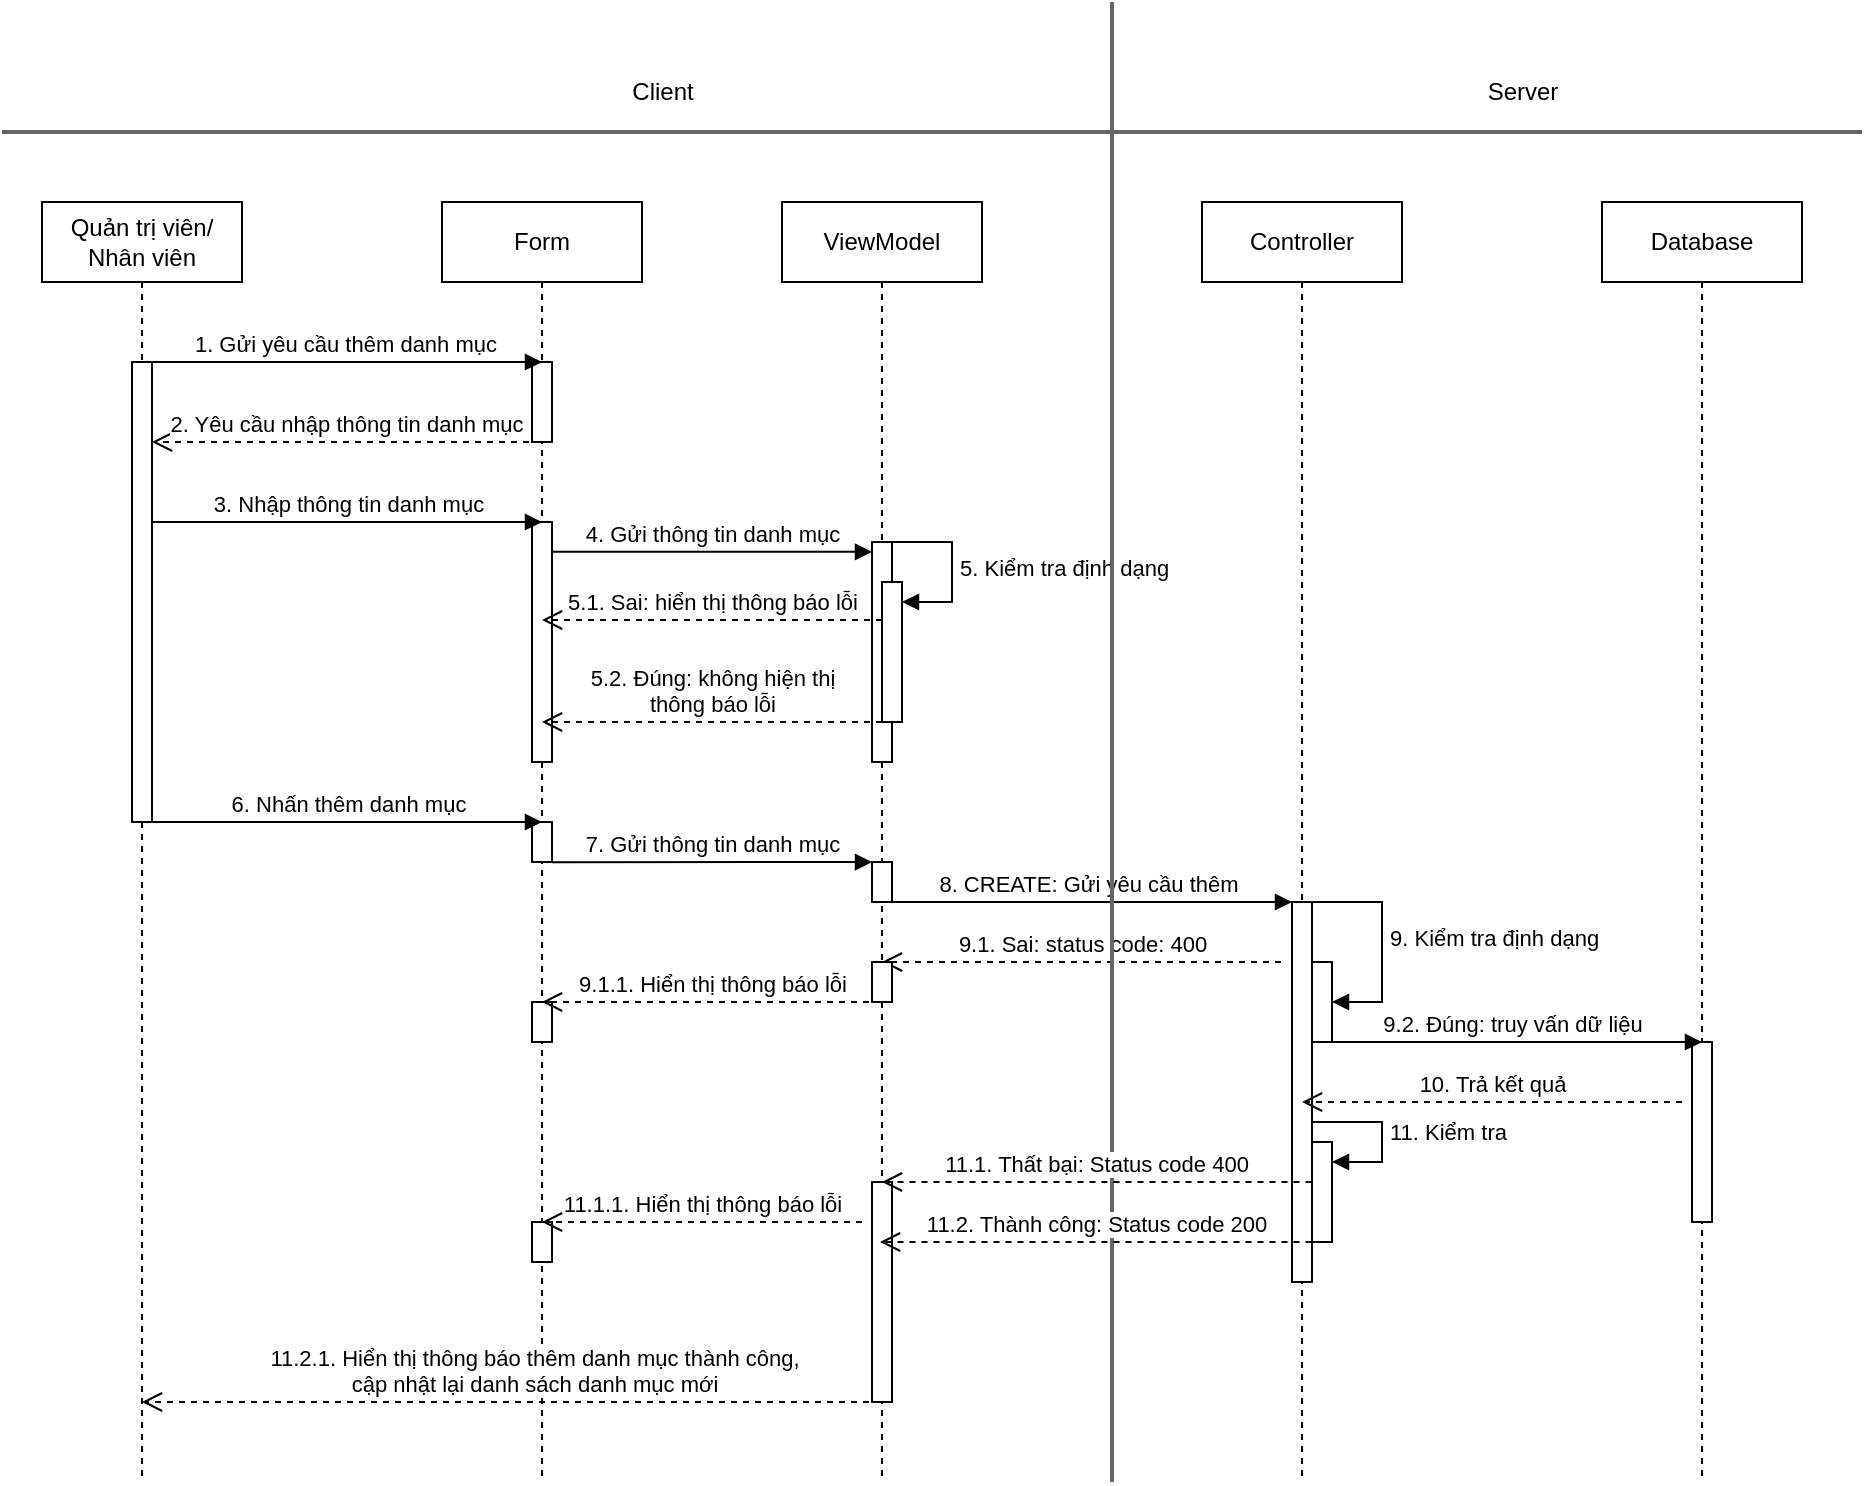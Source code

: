 <mxfile version="22.1.5" type="device" pages="4">
  <diagram id="7hqhKCo7oyYA-x5CgtDA" name="Page-1">
    <mxGraphModel dx="1962" dy="1573" grid="1" gridSize="10" guides="1" tooltips="1" connect="1" arrows="1" fold="1" page="1" pageScale="1" pageWidth="850" pageHeight="1100" math="0" shadow="0">
      <root>
        <mxCell id="0" />
        <mxCell id="1" parent="0" />
        <mxCell id="ObviqZxmn49x7aZ2OTzd-47" value="" style="line;strokeWidth=2;direction=south;html=1;fillColor=#f5f5f5;fontColor=#333333;strokeColor=#666666;" parent="1" vertex="1">
          <mxGeometry x="390" y="-60" width="10" height="550" as="geometry" />
        </mxCell>
        <mxCell id="ObviqZxmn49x7aZ2OTzd-48" value="Quản trị viên/ Nhân viên" style="shape=umlLifeline;perimeter=lifelinePerimeter;whiteSpace=wrap;html=1;container=1;dropTarget=0;collapsible=0;recursiveResize=0;outlineConnect=0;portConstraint=eastwest;newEdgeStyle={&quot;curved&quot;:0,&quot;rounded&quot;:0};" parent="1" vertex="1">
          <mxGeometry x="-140" y="40" width="100" height="640" as="geometry" />
        </mxCell>
        <mxCell id="ObviqZxmn49x7aZ2OTzd-49" value="" style="html=1;points=[[0,0,0,0,5],[0,1,0,0,-5],[1,0,0,0,5],[1,1,0,0,-5]];perimeter=orthogonalPerimeter;outlineConnect=0;targetShapes=umlLifeline;portConstraint=eastwest;newEdgeStyle={&quot;curved&quot;:0,&quot;rounded&quot;:0};" parent="ObviqZxmn49x7aZ2OTzd-48" vertex="1">
          <mxGeometry x="45" y="80" width="10" height="230" as="geometry" />
        </mxCell>
        <mxCell id="ObviqZxmn49x7aZ2OTzd-50" value="Form" style="shape=umlLifeline;perimeter=lifelinePerimeter;whiteSpace=wrap;html=1;container=1;dropTarget=0;collapsible=0;recursiveResize=0;outlineConnect=0;portConstraint=eastwest;newEdgeStyle={&quot;curved&quot;:0,&quot;rounded&quot;:0};" parent="1" vertex="1">
          <mxGeometry x="60" y="40" width="100" height="640" as="geometry" />
        </mxCell>
        <mxCell id="ObviqZxmn49x7aZ2OTzd-51" value="" style="html=1;points=[[0,0,0,0,5],[0,1,0,0,-5],[1,0,0,0,5],[1,1,0,0,-5]];perimeter=orthogonalPerimeter;outlineConnect=0;targetShapes=umlLifeline;portConstraint=eastwest;newEdgeStyle={&quot;curved&quot;:0,&quot;rounded&quot;:0};" parent="ObviqZxmn49x7aZ2OTzd-50" vertex="1">
          <mxGeometry x="45" y="80" width="10" height="40" as="geometry" />
        </mxCell>
        <mxCell id="ObviqZxmn49x7aZ2OTzd-52" value="" style="html=1;points=[[0,0,0,0,5],[0,1,0,0,-5],[1,0,0,0,5],[1,1,0,0,-5]];perimeter=orthogonalPerimeter;outlineConnect=0;targetShapes=umlLifeline;portConstraint=eastwest;newEdgeStyle={&quot;curved&quot;:0,&quot;rounded&quot;:0};" parent="ObviqZxmn49x7aZ2OTzd-50" vertex="1">
          <mxGeometry x="45" y="160" width="10" height="120" as="geometry" />
        </mxCell>
        <mxCell id="ObviqZxmn49x7aZ2OTzd-53" value="" style="html=1;points=[[0,0,0,0,5],[0,1,0,0,-5],[1,0,0,0,5],[1,1,0,0,-5]];perimeter=orthogonalPerimeter;outlineConnect=0;targetShapes=umlLifeline;portConstraint=eastwest;newEdgeStyle={&quot;curved&quot;:0,&quot;rounded&quot;:0};" parent="ObviqZxmn49x7aZ2OTzd-50" vertex="1">
          <mxGeometry x="45" y="310" width="10" height="20" as="geometry" />
        </mxCell>
        <mxCell id="ObviqZxmn49x7aZ2OTzd-54" value="" style="html=1;points=[[0,0,0,0,5],[0,1,0,0,-5],[1,0,0,0,5],[1,1,0,0,-5]];perimeter=orthogonalPerimeter;outlineConnect=0;targetShapes=umlLifeline;portConstraint=eastwest;newEdgeStyle={&quot;curved&quot;:0,&quot;rounded&quot;:0};" parent="ObviqZxmn49x7aZ2OTzd-50" vertex="1">
          <mxGeometry x="45" y="400" width="10" height="20" as="geometry" />
        </mxCell>
        <mxCell id="ObviqZxmn49x7aZ2OTzd-55" value="" style="html=1;points=[[0,0,0,0,5],[0,1,0,0,-5],[1,0,0,0,5],[1,1,0,0,-5]];perimeter=orthogonalPerimeter;outlineConnect=0;targetShapes=umlLifeline;portConstraint=eastwest;newEdgeStyle={&quot;curved&quot;:0,&quot;rounded&quot;:0};" parent="ObviqZxmn49x7aZ2OTzd-50" vertex="1">
          <mxGeometry x="45" y="510" width="10" height="20" as="geometry" />
        </mxCell>
        <mxCell id="ObviqZxmn49x7aZ2OTzd-56" value="Controller" style="shape=umlLifeline;perimeter=lifelinePerimeter;whiteSpace=wrap;html=1;container=1;dropTarget=0;collapsible=0;recursiveResize=0;outlineConnect=0;portConstraint=eastwest;newEdgeStyle={&quot;curved&quot;:0,&quot;rounded&quot;:0};" parent="1" vertex="1">
          <mxGeometry x="440" y="40" width="100" height="640" as="geometry" />
        </mxCell>
        <mxCell id="ObviqZxmn49x7aZ2OTzd-57" value="" style="html=1;points=[[0,0,0,0,5],[0,1,0,0,-5],[1,0,0,0,5],[1,1,0,0,-5]];perimeter=orthogonalPerimeter;outlineConnect=0;targetShapes=umlLifeline;portConstraint=eastwest;newEdgeStyle={&quot;curved&quot;:0,&quot;rounded&quot;:0};" parent="ObviqZxmn49x7aZ2OTzd-56" vertex="1">
          <mxGeometry x="45" y="350" width="10" height="190" as="geometry" />
        </mxCell>
        <mxCell id="ObviqZxmn49x7aZ2OTzd-58" value="9. Kiểm tra định dạng" style="html=1;align=left;spacingLeft=2;endArrow=block;rounded=0;edgeStyle=orthogonalEdgeStyle;curved=0;rounded=0;exitX=0.5;exitY=0;exitDx=0;exitDy=0;exitPerimeter=0;" parent="ObviqZxmn49x7aZ2OTzd-56" source="ObviqZxmn49x7aZ2OTzd-57" target="ObviqZxmn49x7aZ2OTzd-59" edge="1">
          <mxGeometry x="0.003" relative="1" as="geometry">
            <mxPoint x="60" y="350" as="sourcePoint" />
            <Array as="points">
              <mxPoint x="90" y="350" />
              <mxPoint x="90" y="400" />
            </Array>
            <mxPoint as="offset" />
          </mxGeometry>
        </mxCell>
        <mxCell id="ObviqZxmn49x7aZ2OTzd-59" value="" style="html=1;points=[[0,0,0,0,5],[0,1,0,0,-5],[1,0,0,0,5],[1,1,0,0,-5]];perimeter=orthogonalPerimeter;outlineConnect=0;targetShapes=umlLifeline;portConstraint=eastwest;newEdgeStyle={&quot;curved&quot;:0,&quot;rounded&quot;:0};" parent="ObviqZxmn49x7aZ2OTzd-56" vertex="1">
          <mxGeometry x="55" y="380" width="10" height="40" as="geometry" />
        </mxCell>
        <mxCell id="ObviqZxmn49x7aZ2OTzd-60" value="" style="html=1;points=[[0,0,0,0,5],[0,1,0,0,-5],[1,0,0,0,5],[1,1,0,0,-5]];perimeter=orthogonalPerimeter;outlineConnect=0;targetShapes=umlLifeline;portConstraint=eastwest;newEdgeStyle={&quot;curved&quot;:0,&quot;rounded&quot;:0};" parent="ObviqZxmn49x7aZ2OTzd-56" vertex="1">
          <mxGeometry x="55" y="469.99" width="10" height="50.01" as="geometry" />
        </mxCell>
        <mxCell id="ObviqZxmn49x7aZ2OTzd-61" value="11. Kiểm tra" style="html=1;align=left;spacingLeft=2;endArrow=block;rounded=0;edgeStyle=orthogonalEdgeStyle;curved=0;rounded=0;" parent="ObviqZxmn49x7aZ2OTzd-56" target="ObviqZxmn49x7aZ2OTzd-60" edge="1">
          <mxGeometry relative="1" as="geometry">
            <mxPoint x="55" y="460.002" as="sourcePoint" />
            <Array as="points">
              <mxPoint x="90" y="460" />
              <mxPoint x="90" y="480" />
            </Array>
          </mxGeometry>
        </mxCell>
        <mxCell id="ObviqZxmn49x7aZ2OTzd-62" value="2. Yêu cầu nhập thông tin danh mục" style="html=1;verticalAlign=bottom;endArrow=open;dashed=1;endSize=8;curved=0;rounded=0;" parent="1" source="ObviqZxmn49x7aZ2OTzd-50" target="ObviqZxmn49x7aZ2OTzd-49" edge="1">
          <mxGeometry relative="1" as="geometry">
            <mxPoint x="70" y="160" as="sourcePoint" />
            <mxPoint x="-10" y="160" as="targetPoint" />
            <Array as="points">
              <mxPoint x="-10" y="160" />
            </Array>
          </mxGeometry>
        </mxCell>
        <mxCell id="ObviqZxmn49x7aZ2OTzd-63" value="3. Nhập thông tin danh mục" style="html=1;verticalAlign=bottom;endArrow=block;curved=0;rounded=0;" parent="1" source="ObviqZxmn49x7aZ2OTzd-49" edge="1">
          <mxGeometry width="80" relative="1" as="geometry">
            <mxPoint x="-80" y="200" as="sourcePoint" />
            <mxPoint x="110" y="200" as="targetPoint" />
          </mxGeometry>
        </mxCell>
        <mxCell id="ObviqZxmn49x7aZ2OTzd-64" value="1. Gửi yêu cầu thêm danh mục&amp;nbsp;" style="html=1;verticalAlign=bottom;endArrow=block;curved=0;rounded=0;" parent="1" edge="1">
          <mxGeometry width="80" relative="1" as="geometry">
            <mxPoint x="-85" y="120" as="sourcePoint" />
            <mxPoint x="110" y="120" as="targetPoint" />
          </mxGeometry>
        </mxCell>
        <mxCell id="ObviqZxmn49x7aZ2OTzd-65" value="8. CREATE: Gửi yêu cầu thêm" style="html=1;verticalAlign=bottom;endArrow=block;curved=0;rounded=0;" parent="1" edge="1">
          <mxGeometry width="80" relative="1" as="geometry">
            <mxPoint x="280" y="390" as="sourcePoint" />
            <mxPoint x="485" y="390" as="targetPoint" />
          </mxGeometry>
        </mxCell>
        <mxCell id="ObviqZxmn49x7aZ2OTzd-66" value="9.1. Sai: status code: 400" style="html=1;verticalAlign=bottom;endArrow=open;dashed=1;endSize=8;curved=0;rounded=0;" parent="1" edge="1">
          <mxGeometry relative="1" as="geometry">
            <mxPoint x="479.5" y="420" as="sourcePoint" />
            <mxPoint x="280" y="420" as="targetPoint" />
            <Array as="points">
              <mxPoint x="355" y="420" />
            </Array>
          </mxGeometry>
        </mxCell>
        <mxCell id="ObviqZxmn49x7aZ2OTzd-67" value="Database" style="shape=umlLifeline;perimeter=lifelinePerimeter;whiteSpace=wrap;html=1;container=1;dropTarget=0;collapsible=0;recursiveResize=0;outlineConnect=0;portConstraint=eastwest;newEdgeStyle={&quot;curved&quot;:0,&quot;rounded&quot;:0};" parent="1" vertex="1">
          <mxGeometry x="640" y="40" width="100" height="640" as="geometry" />
        </mxCell>
        <mxCell id="ObviqZxmn49x7aZ2OTzd-68" value="" style="html=1;points=[[0,0,0,0,5],[0,1,0,0,-5],[1,0,0,0,5],[1,1,0,0,-5]];perimeter=orthogonalPerimeter;outlineConnect=0;targetShapes=umlLifeline;portConstraint=eastwest;newEdgeStyle={&quot;curved&quot;:0,&quot;rounded&quot;:0};" parent="ObviqZxmn49x7aZ2OTzd-67" vertex="1">
          <mxGeometry x="45" y="420" width="10" height="90" as="geometry" />
        </mxCell>
        <mxCell id="ObviqZxmn49x7aZ2OTzd-69" value="" style="line;strokeWidth=2;html=1;fillColor=#f5f5f5;fontColor=#333333;strokeColor=#666666;" parent="1" vertex="1">
          <mxGeometry x="-160" width="930" height="10" as="geometry" />
        </mxCell>
        <mxCell id="ObviqZxmn49x7aZ2OTzd-70" value="Server" style="text;html=1;align=center;verticalAlign=middle;resizable=0;points=[];autosize=1;strokeColor=none;fillColor=none;" parent="1" vertex="1">
          <mxGeometry x="570" y="-30" width="60" height="30" as="geometry" />
        </mxCell>
        <mxCell id="ObviqZxmn49x7aZ2OTzd-71" value="Client" style="text;html=1;align=center;verticalAlign=middle;resizable=0;points=[];autosize=1;strokeColor=none;fillColor=none;" parent="1" vertex="1">
          <mxGeometry x="145" y="-30" width="50" height="30" as="geometry" />
        </mxCell>
        <mxCell id="ObviqZxmn49x7aZ2OTzd-72" value="ViewModel" style="shape=umlLifeline;perimeter=lifelinePerimeter;whiteSpace=wrap;html=1;container=1;dropTarget=0;collapsible=0;recursiveResize=0;outlineConnect=0;portConstraint=eastwest;newEdgeStyle={&quot;curved&quot;:0,&quot;rounded&quot;:0};" parent="1" vertex="1">
          <mxGeometry x="230" y="40" width="100" height="640" as="geometry" />
        </mxCell>
        <mxCell id="ObviqZxmn49x7aZ2OTzd-73" value="" style="html=1;points=[[0,0,0,0,5],[0,1,0,0,-5],[1,0,0,0,5],[1,1,0,0,-5]];perimeter=orthogonalPerimeter;outlineConnect=0;targetShapes=umlLifeline;portConstraint=eastwest;newEdgeStyle={&quot;curved&quot;:0,&quot;rounded&quot;:0};" parent="ObviqZxmn49x7aZ2OTzd-72" vertex="1">
          <mxGeometry x="45" y="170" width="10" height="110" as="geometry" />
        </mxCell>
        <mxCell id="ObviqZxmn49x7aZ2OTzd-74" value="5. Kiểm tra định dạng" style="html=1;align=left;spacingLeft=2;endArrow=block;rounded=0;edgeStyle=orthogonalEdgeStyle;curved=0;rounded=0;" parent="ObviqZxmn49x7aZ2OTzd-72" target="ObviqZxmn49x7aZ2OTzd-75" edge="1">
          <mxGeometry relative="1" as="geometry">
            <mxPoint x="55" y="170" as="sourcePoint" />
            <Array as="points">
              <mxPoint x="85" y="200" />
            </Array>
          </mxGeometry>
        </mxCell>
        <mxCell id="ObviqZxmn49x7aZ2OTzd-75" value="" style="html=1;points=[[0,0,0,0,5],[0,1,0,0,-5],[1,0,0,0,5],[1,1,0,0,-5]];perimeter=orthogonalPerimeter;outlineConnect=0;targetShapes=umlLifeline;portConstraint=eastwest;newEdgeStyle={&quot;curved&quot;:0,&quot;rounded&quot;:0};" parent="ObviqZxmn49x7aZ2OTzd-72" vertex="1">
          <mxGeometry x="50" y="190" width="10" height="70" as="geometry" />
        </mxCell>
        <mxCell id="ObviqZxmn49x7aZ2OTzd-76" value="" style="html=1;points=[[0,0,0,0,5],[0,1,0,0,-5],[1,0,0,0,5],[1,1,0,0,-5]];perimeter=orthogonalPerimeter;outlineConnect=0;targetShapes=umlLifeline;portConstraint=eastwest;newEdgeStyle={&quot;curved&quot;:0,&quot;rounded&quot;:0};" parent="ObviqZxmn49x7aZ2OTzd-72" vertex="1">
          <mxGeometry x="45" y="330" width="10" height="20" as="geometry" />
        </mxCell>
        <mxCell id="ObviqZxmn49x7aZ2OTzd-77" value="" style="html=1;points=[[0,0,0,0,5],[0,1,0,0,-5],[1,0,0,0,5],[1,1,0,0,-5]];perimeter=orthogonalPerimeter;outlineConnect=0;targetShapes=umlLifeline;portConstraint=eastwest;newEdgeStyle={&quot;curved&quot;:0,&quot;rounded&quot;:0};" parent="ObviqZxmn49x7aZ2OTzd-72" vertex="1">
          <mxGeometry x="45" y="380" width="10" height="20" as="geometry" />
        </mxCell>
        <mxCell id="ObviqZxmn49x7aZ2OTzd-78" value="" style="html=1;points=[[0,0,0,0,5],[0,1,0,0,-5],[1,0,0,0,5],[1,1,0,0,-5]];perimeter=orthogonalPerimeter;outlineConnect=0;targetShapes=umlLifeline;portConstraint=eastwest;newEdgeStyle={&quot;curved&quot;:0,&quot;rounded&quot;:0};" parent="ObviqZxmn49x7aZ2OTzd-72" vertex="1">
          <mxGeometry x="45" y="490" width="10" height="110" as="geometry" />
        </mxCell>
        <mxCell id="ObviqZxmn49x7aZ2OTzd-79" value="4. Gửi thông tin danh mục" style="html=1;verticalAlign=bottom;endArrow=block;curved=0;rounded=0;" parent="1" source="ObviqZxmn49x7aZ2OTzd-52" edge="1">
          <mxGeometry width="80" relative="1" as="geometry">
            <mxPoint x="120" y="215" as="sourcePoint" />
            <mxPoint x="275" y="214.88" as="targetPoint" />
          </mxGeometry>
        </mxCell>
        <mxCell id="ObviqZxmn49x7aZ2OTzd-80" value="" style="line;strokeWidth=2;direction=south;html=1;fillColor=#f5f5f5;fontColor=#333333;strokeColor=#666666;" parent="1" vertex="1">
          <mxGeometry x="390" y="-20" width="10" height="700" as="geometry" />
        </mxCell>
        <mxCell id="ObviqZxmn49x7aZ2OTzd-81" value="11.2.1. Hiển thị thông báo thêm danh mục thành công,&lt;br&gt;cập nhật lại danh sách danh mục mới" style="html=1;verticalAlign=bottom;endArrow=open;dashed=1;endSize=8;curved=0;rounded=0;" parent="1" source="ObviqZxmn49x7aZ2OTzd-72" target="ObviqZxmn49x7aZ2OTzd-48" edge="1">
          <mxGeometry x="-0.059" relative="1" as="geometry">
            <mxPoint x="257.5" y="640" as="sourcePoint" />
            <mxPoint x="82.5" y="640" as="targetPoint" />
            <Array as="points">
              <mxPoint x="137.5" y="640" />
            </Array>
            <mxPoint as="offset" />
          </mxGeometry>
        </mxCell>
        <mxCell id="ObviqZxmn49x7aZ2OTzd-82" value="5.1. Sai: hiển thị thông báo lỗi" style="html=1;verticalAlign=bottom;endArrow=open;dashed=1;endSize=8;curved=0;rounded=0;" parent="1" source="ObviqZxmn49x7aZ2OTzd-75" edge="1">
          <mxGeometry relative="1" as="geometry">
            <mxPoint x="269.75" y="249.38" as="sourcePoint" />
            <mxPoint x="110" y="249" as="targetPoint" />
            <Array as="points" />
          </mxGeometry>
        </mxCell>
        <mxCell id="ObviqZxmn49x7aZ2OTzd-83" value="5.2. Đúng: không hiện thị &lt;br&gt;thông báo lỗi" style="html=1;verticalAlign=bottom;endArrow=open;dashed=1;endSize=8;curved=0;rounded=0;" parent="1" edge="1">
          <mxGeometry relative="1" as="geometry">
            <mxPoint x="280" y="300" as="sourcePoint" />
            <mxPoint x="110" y="300" as="targetPoint" />
            <Array as="points" />
          </mxGeometry>
        </mxCell>
        <mxCell id="ObviqZxmn49x7aZ2OTzd-84" value="6. Nhấn thêm danh mục" style="html=1;verticalAlign=bottom;endArrow=block;curved=0;rounded=0;" parent="1" edge="1">
          <mxGeometry width="80" relative="1" as="geometry">
            <mxPoint x="-85" y="350" as="sourcePoint" />
            <mxPoint x="110" y="350" as="targetPoint" />
          </mxGeometry>
        </mxCell>
        <mxCell id="ObviqZxmn49x7aZ2OTzd-85" value="7. Gửi thông tin danh mục" style="html=1;verticalAlign=bottom;endArrow=block;curved=0;rounded=0;" parent="1" edge="1">
          <mxGeometry width="80" relative="1" as="geometry">
            <mxPoint x="115" y="370.12" as="sourcePoint" />
            <mxPoint x="275" y="370" as="targetPoint" />
          </mxGeometry>
        </mxCell>
        <mxCell id="ObviqZxmn49x7aZ2OTzd-86" value="9.1.1. Hiển thị thông báo lỗi" style="html=1;verticalAlign=bottom;endArrow=open;dashed=1;endSize=8;curved=0;rounded=0;" parent="1" edge="1">
          <mxGeometry relative="1" as="geometry">
            <mxPoint x="279.5" y="440" as="sourcePoint" />
            <mxPoint x="110" y="440" as="targetPoint" />
            <Array as="points">
              <mxPoint x="155" y="440" />
            </Array>
          </mxGeometry>
        </mxCell>
        <mxCell id="ObviqZxmn49x7aZ2OTzd-87" value="9.2. Đúng: truy vấn dữ liệu" style="html=1;verticalAlign=bottom;endArrow=block;curved=0;rounded=0;" parent="1" edge="1">
          <mxGeometry width="80" relative="1" as="geometry">
            <mxPoint x="500" y="460" as="sourcePoint" />
            <mxPoint x="690" y="460" as="targetPoint" />
          </mxGeometry>
        </mxCell>
        <mxCell id="ObviqZxmn49x7aZ2OTzd-88" value="10. Trả kết quả" style="html=1;verticalAlign=bottom;endArrow=open;dashed=1;endSize=8;curved=0;rounded=0;" parent="1" target="ObviqZxmn49x7aZ2OTzd-56" edge="1">
          <mxGeometry relative="1" as="geometry">
            <mxPoint x="680" y="490" as="sourcePoint" />
            <mxPoint x="530" y="490" as="targetPoint" />
            <Array as="points" />
          </mxGeometry>
        </mxCell>
        <mxCell id="ObviqZxmn49x7aZ2OTzd-89" value="11.1. Thất bại: Status code 400" style="html=1;verticalAlign=bottom;endArrow=open;dashed=1;endSize=8;curved=0;rounded=0;" parent="1" target="ObviqZxmn49x7aZ2OTzd-72" edge="1">
          <mxGeometry relative="1" as="geometry">
            <mxPoint x="494.75" y="530" as="sourcePoint" />
            <mxPoint x="295.25" y="530" as="targetPoint" />
            <Array as="points" />
          </mxGeometry>
        </mxCell>
        <mxCell id="ObviqZxmn49x7aZ2OTzd-90" value="11.2. Thành công: Status code 200" style="html=1;verticalAlign=bottom;endArrow=open;dashed=1;endSize=8;curved=0;rounded=0;" parent="1" edge="1">
          <mxGeometry relative="1" as="geometry">
            <mxPoint x="494.75" y="560" as="sourcePoint" />
            <mxPoint x="279" y="560" as="targetPoint" />
            <Array as="points" />
          </mxGeometry>
        </mxCell>
        <mxCell id="ObviqZxmn49x7aZ2OTzd-91" value="11.1.1. Hiển thị thông báo lỗi" style="html=1;verticalAlign=bottom;endArrow=open;dashed=1;endSize=8;curved=0;rounded=0;" parent="1" edge="1">
          <mxGeometry relative="1" as="geometry">
            <mxPoint x="270" y="550" as="sourcePoint" />
            <mxPoint x="110" y="550" as="targetPoint" />
            <Array as="points">
              <mxPoint x="145" y="550" />
            </Array>
          </mxGeometry>
        </mxCell>
      </root>
    </mxGraphModel>
  </diagram>
  <diagram id="CVpYEviXI0jbXLVErW-d" name="Page-2">
    <mxGraphModel dx="1962" dy="1573" grid="1" gridSize="10" guides="1" tooltips="1" connect="1" arrows="1" fold="1" page="1" pageScale="1" pageWidth="850" pageHeight="1100" math="0" shadow="0">
      <root>
        <mxCell id="0" />
        <mxCell id="1" parent="0" />
        <mxCell id="e0ECZhF1kEFF1rcQlNnv-1" value="" style="line;strokeWidth=2;direction=south;html=1;fillColor=#f5f5f5;fontColor=#333333;strokeColor=#666666;" parent="1" vertex="1">
          <mxGeometry x="400" y="-50" width="10" height="550" as="geometry" />
        </mxCell>
        <mxCell id="e0ECZhF1kEFF1rcQlNnv-2" value="Quản trị viên/ Nhân viên" style="shape=umlLifeline;perimeter=lifelinePerimeter;whiteSpace=wrap;html=1;container=1;dropTarget=0;collapsible=0;recursiveResize=0;outlineConnect=0;portConstraint=eastwest;newEdgeStyle={&quot;curved&quot;:0,&quot;rounded&quot;:0};" parent="1" vertex="1">
          <mxGeometry x="-130" y="50" width="100" height="640" as="geometry" />
        </mxCell>
        <mxCell id="e0ECZhF1kEFF1rcQlNnv-3" value="" style="html=1;points=[[0,0,0,0,5],[0,1,0,0,-5],[1,0,0,0,5],[1,1,0,0,-5]];perimeter=orthogonalPerimeter;outlineConnect=0;targetShapes=umlLifeline;portConstraint=eastwest;newEdgeStyle={&quot;curved&quot;:0,&quot;rounded&quot;:0};" parent="e0ECZhF1kEFF1rcQlNnv-2" vertex="1">
          <mxGeometry x="45" y="80" width="10" height="230" as="geometry" />
        </mxCell>
        <mxCell id="e0ECZhF1kEFF1rcQlNnv-4" value="Form" style="shape=umlLifeline;perimeter=lifelinePerimeter;whiteSpace=wrap;html=1;container=1;dropTarget=0;collapsible=0;recursiveResize=0;outlineConnect=0;portConstraint=eastwest;newEdgeStyle={&quot;curved&quot;:0,&quot;rounded&quot;:0};" parent="1" vertex="1">
          <mxGeometry x="70" y="50" width="100" height="640" as="geometry" />
        </mxCell>
        <mxCell id="e0ECZhF1kEFF1rcQlNnv-5" value="" style="html=1;points=[[0,0,0,0,5],[0,1,0,0,-5],[1,0,0,0,5],[1,1,0,0,-5]];perimeter=orthogonalPerimeter;outlineConnect=0;targetShapes=umlLifeline;portConstraint=eastwest;newEdgeStyle={&quot;curved&quot;:0,&quot;rounded&quot;:0};" parent="e0ECZhF1kEFF1rcQlNnv-4" vertex="1">
          <mxGeometry x="45" y="80" width="10" height="40" as="geometry" />
        </mxCell>
        <mxCell id="e0ECZhF1kEFF1rcQlNnv-6" value="" style="html=1;points=[[0,0,0,0,5],[0,1,0,0,-5],[1,0,0,0,5],[1,1,0,0,-5]];perimeter=orthogonalPerimeter;outlineConnect=0;targetShapes=umlLifeline;portConstraint=eastwest;newEdgeStyle={&quot;curved&quot;:0,&quot;rounded&quot;:0};" parent="e0ECZhF1kEFF1rcQlNnv-4" vertex="1">
          <mxGeometry x="45" y="160" width="10" height="120" as="geometry" />
        </mxCell>
        <mxCell id="e0ECZhF1kEFF1rcQlNnv-7" value="" style="html=1;points=[[0,0,0,0,5],[0,1,0,0,-5],[1,0,0,0,5],[1,1,0,0,-5]];perimeter=orthogonalPerimeter;outlineConnect=0;targetShapes=umlLifeline;portConstraint=eastwest;newEdgeStyle={&quot;curved&quot;:0,&quot;rounded&quot;:0};" parent="e0ECZhF1kEFF1rcQlNnv-4" vertex="1">
          <mxGeometry x="45" y="310" width="10" height="20" as="geometry" />
        </mxCell>
        <mxCell id="e0ECZhF1kEFF1rcQlNnv-8" value="" style="html=1;points=[[0,0,0,0,5],[0,1,0,0,-5],[1,0,0,0,5],[1,1,0,0,-5]];perimeter=orthogonalPerimeter;outlineConnect=0;targetShapes=umlLifeline;portConstraint=eastwest;newEdgeStyle={&quot;curved&quot;:0,&quot;rounded&quot;:0};" parent="e0ECZhF1kEFF1rcQlNnv-4" vertex="1">
          <mxGeometry x="45" y="400" width="10" height="20" as="geometry" />
        </mxCell>
        <mxCell id="e0ECZhF1kEFF1rcQlNnv-9" value="" style="html=1;points=[[0,0,0,0,5],[0,1,0,0,-5],[1,0,0,0,5],[1,1,0,0,-5]];perimeter=orthogonalPerimeter;outlineConnect=0;targetShapes=umlLifeline;portConstraint=eastwest;newEdgeStyle={&quot;curved&quot;:0,&quot;rounded&quot;:0};" parent="e0ECZhF1kEFF1rcQlNnv-4" vertex="1">
          <mxGeometry x="45" y="510" width="10" height="20" as="geometry" />
        </mxCell>
        <mxCell id="e0ECZhF1kEFF1rcQlNnv-10" value="Controller" style="shape=umlLifeline;perimeter=lifelinePerimeter;whiteSpace=wrap;html=1;container=1;dropTarget=0;collapsible=0;recursiveResize=0;outlineConnect=0;portConstraint=eastwest;newEdgeStyle={&quot;curved&quot;:0,&quot;rounded&quot;:0};" parent="1" vertex="1">
          <mxGeometry x="450" y="50" width="100" height="640" as="geometry" />
        </mxCell>
        <mxCell id="e0ECZhF1kEFF1rcQlNnv-11" value="" style="html=1;points=[[0,0,0,0,5],[0,1,0,0,-5],[1,0,0,0,5],[1,1,0,0,-5]];perimeter=orthogonalPerimeter;outlineConnect=0;targetShapes=umlLifeline;portConstraint=eastwest;newEdgeStyle={&quot;curved&quot;:0,&quot;rounded&quot;:0};" parent="e0ECZhF1kEFF1rcQlNnv-10" vertex="1">
          <mxGeometry x="45" y="350" width="10" height="190" as="geometry" />
        </mxCell>
        <mxCell id="e0ECZhF1kEFF1rcQlNnv-12" value="9. Kiểm tra định dạng" style="html=1;align=left;spacingLeft=2;endArrow=block;rounded=0;edgeStyle=orthogonalEdgeStyle;curved=0;rounded=0;exitX=0.5;exitY=0;exitDx=0;exitDy=0;exitPerimeter=0;" parent="e0ECZhF1kEFF1rcQlNnv-10" source="e0ECZhF1kEFF1rcQlNnv-11" target="e0ECZhF1kEFF1rcQlNnv-13" edge="1">
          <mxGeometry x="0.003" relative="1" as="geometry">
            <mxPoint x="60" y="350" as="sourcePoint" />
            <Array as="points">
              <mxPoint x="90" y="350" />
              <mxPoint x="90" y="400" />
            </Array>
            <mxPoint as="offset" />
          </mxGeometry>
        </mxCell>
        <mxCell id="e0ECZhF1kEFF1rcQlNnv-13" value="" style="html=1;points=[[0,0,0,0,5],[0,1,0,0,-5],[1,0,0,0,5],[1,1,0,0,-5]];perimeter=orthogonalPerimeter;outlineConnect=0;targetShapes=umlLifeline;portConstraint=eastwest;newEdgeStyle={&quot;curved&quot;:0,&quot;rounded&quot;:0};" parent="e0ECZhF1kEFF1rcQlNnv-10" vertex="1">
          <mxGeometry x="55" y="380" width="10" height="40" as="geometry" />
        </mxCell>
        <mxCell id="e0ECZhF1kEFF1rcQlNnv-14" value="" style="html=1;points=[[0,0,0,0,5],[0,1,0,0,-5],[1,0,0,0,5],[1,1,0,0,-5]];perimeter=orthogonalPerimeter;outlineConnect=0;targetShapes=umlLifeline;portConstraint=eastwest;newEdgeStyle={&quot;curved&quot;:0,&quot;rounded&quot;:0};" parent="e0ECZhF1kEFF1rcQlNnv-10" vertex="1">
          <mxGeometry x="55" y="469.99" width="10" height="50.01" as="geometry" />
        </mxCell>
        <mxCell id="e0ECZhF1kEFF1rcQlNnv-15" value="11. Kiểm tra" style="html=1;align=left;spacingLeft=2;endArrow=block;rounded=0;edgeStyle=orthogonalEdgeStyle;curved=0;rounded=0;" parent="e0ECZhF1kEFF1rcQlNnv-10" target="e0ECZhF1kEFF1rcQlNnv-14" edge="1">
          <mxGeometry relative="1" as="geometry">
            <mxPoint x="55" y="460.002" as="sourcePoint" />
            <Array as="points">
              <mxPoint x="90" y="460" />
              <mxPoint x="90" y="480" />
            </Array>
          </mxGeometry>
        </mxCell>
        <mxCell id="e0ECZhF1kEFF1rcQlNnv-16" value="2. Yêu cầu nhập thông tin danh mục" style="html=1;verticalAlign=bottom;endArrow=open;dashed=1;endSize=8;curved=0;rounded=0;" parent="1" source="e0ECZhF1kEFF1rcQlNnv-4" target="e0ECZhF1kEFF1rcQlNnv-3" edge="1">
          <mxGeometry relative="1" as="geometry">
            <mxPoint x="80" y="170" as="sourcePoint" />
            <mxPoint y="170" as="targetPoint" />
            <Array as="points">
              <mxPoint y="170" />
            </Array>
          </mxGeometry>
        </mxCell>
        <mxCell id="e0ECZhF1kEFF1rcQlNnv-17" value="3. Nhập thông tin danh mục" style="html=1;verticalAlign=bottom;endArrow=block;curved=0;rounded=0;" parent="1" source="e0ECZhF1kEFF1rcQlNnv-3" edge="1">
          <mxGeometry width="80" relative="1" as="geometry">
            <mxPoint x="-70" y="210" as="sourcePoint" />
            <mxPoint x="120" y="210" as="targetPoint" />
          </mxGeometry>
        </mxCell>
        <mxCell id="e0ECZhF1kEFF1rcQlNnv-18" value="1. Gửi yêu cầu cập nhật danh mục&amp;nbsp;" style="html=1;verticalAlign=bottom;endArrow=block;curved=0;rounded=0;" parent="1" edge="1">
          <mxGeometry width="80" relative="1" as="geometry">
            <mxPoint x="-75" y="130" as="sourcePoint" />
            <mxPoint x="120" y="130" as="targetPoint" />
          </mxGeometry>
        </mxCell>
        <mxCell id="e0ECZhF1kEFF1rcQlNnv-19" value="8. PATCH: Gửi yêu cầu cập nhật" style="html=1;verticalAlign=bottom;endArrow=block;curved=0;rounded=0;" parent="1" edge="1">
          <mxGeometry width="80" relative="1" as="geometry">
            <mxPoint x="290" y="400" as="sourcePoint" />
            <mxPoint x="495" y="400" as="targetPoint" />
          </mxGeometry>
        </mxCell>
        <mxCell id="e0ECZhF1kEFF1rcQlNnv-20" value="9.1. Sai: status code: 400" style="html=1;verticalAlign=bottom;endArrow=open;dashed=1;endSize=8;curved=0;rounded=0;" parent="1" edge="1">
          <mxGeometry relative="1" as="geometry">
            <mxPoint x="489.5" y="430" as="sourcePoint" />
            <mxPoint x="290" y="430" as="targetPoint" />
            <Array as="points">
              <mxPoint x="365" y="430" />
            </Array>
          </mxGeometry>
        </mxCell>
        <mxCell id="e0ECZhF1kEFF1rcQlNnv-21" value="Database" style="shape=umlLifeline;perimeter=lifelinePerimeter;whiteSpace=wrap;html=1;container=1;dropTarget=0;collapsible=0;recursiveResize=0;outlineConnect=0;portConstraint=eastwest;newEdgeStyle={&quot;curved&quot;:0,&quot;rounded&quot;:0};" parent="1" vertex="1">
          <mxGeometry x="650" y="50" width="100" height="640" as="geometry" />
        </mxCell>
        <mxCell id="e0ECZhF1kEFF1rcQlNnv-22" value="" style="html=1;points=[[0,0,0,0,5],[0,1,0,0,-5],[1,0,0,0,5],[1,1,0,0,-5]];perimeter=orthogonalPerimeter;outlineConnect=0;targetShapes=umlLifeline;portConstraint=eastwest;newEdgeStyle={&quot;curved&quot;:0,&quot;rounded&quot;:0};" parent="e0ECZhF1kEFF1rcQlNnv-21" vertex="1">
          <mxGeometry x="45" y="420" width="10" height="90" as="geometry" />
        </mxCell>
        <mxCell id="e0ECZhF1kEFF1rcQlNnv-23" value="" style="line;strokeWidth=2;html=1;fillColor=#f5f5f5;fontColor=#333333;strokeColor=#666666;" parent="1" vertex="1">
          <mxGeometry x="-150" y="10" width="930" height="10" as="geometry" />
        </mxCell>
        <mxCell id="e0ECZhF1kEFF1rcQlNnv-24" value="Server" style="text;html=1;align=center;verticalAlign=middle;resizable=0;points=[];autosize=1;strokeColor=none;fillColor=none;" parent="1" vertex="1">
          <mxGeometry x="580" y="-20" width="60" height="30" as="geometry" />
        </mxCell>
        <mxCell id="e0ECZhF1kEFF1rcQlNnv-25" value="Client" style="text;html=1;align=center;verticalAlign=middle;resizable=0;points=[];autosize=1;strokeColor=none;fillColor=none;" parent="1" vertex="1">
          <mxGeometry x="155" y="-20" width="50" height="30" as="geometry" />
        </mxCell>
        <mxCell id="e0ECZhF1kEFF1rcQlNnv-26" value="ViewModel" style="shape=umlLifeline;perimeter=lifelinePerimeter;whiteSpace=wrap;html=1;container=1;dropTarget=0;collapsible=0;recursiveResize=0;outlineConnect=0;portConstraint=eastwest;newEdgeStyle={&quot;curved&quot;:0,&quot;rounded&quot;:0};" parent="1" vertex="1">
          <mxGeometry x="240" y="50" width="100" height="640" as="geometry" />
        </mxCell>
        <mxCell id="e0ECZhF1kEFF1rcQlNnv-27" value="" style="html=1;points=[[0,0,0,0,5],[0,1,0,0,-5],[1,0,0,0,5],[1,1,0,0,-5]];perimeter=orthogonalPerimeter;outlineConnect=0;targetShapes=umlLifeline;portConstraint=eastwest;newEdgeStyle={&quot;curved&quot;:0,&quot;rounded&quot;:0};" parent="e0ECZhF1kEFF1rcQlNnv-26" vertex="1">
          <mxGeometry x="45" y="170" width="10" height="110" as="geometry" />
        </mxCell>
        <mxCell id="e0ECZhF1kEFF1rcQlNnv-28" value="5. Kiểm tra định dạng" style="html=1;align=left;spacingLeft=2;endArrow=block;rounded=0;edgeStyle=orthogonalEdgeStyle;curved=0;rounded=0;" parent="e0ECZhF1kEFF1rcQlNnv-26" target="e0ECZhF1kEFF1rcQlNnv-29" edge="1">
          <mxGeometry relative="1" as="geometry">
            <mxPoint x="55" y="170" as="sourcePoint" />
            <Array as="points">
              <mxPoint x="85" y="200" />
            </Array>
          </mxGeometry>
        </mxCell>
        <mxCell id="e0ECZhF1kEFF1rcQlNnv-29" value="" style="html=1;points=[[0,0,0,0,5],[0,1,0,0,-5],[1,0,0,0,5],[1,1,0,0,-5]];perimeter=orthogonalPerimeter;outlineConnect=0;targetShapes=umlLifeline;portConstraint=eastwest;newEdgeStyle={&quot;curved&quot;:0,&quot;rounded&quot;:0};" parent="e0ECZhF1kEFF1rcQlNnv-26" vertex="1">
          <mxGeometry x="50" y="190" width="10" height="70" as="geometry" />
        </mxCell>
        <mxCell id="e0ECZhF1kEFF1rcQlNnv-30" value="" style="html=1;points=[[0,0,0,0,5],[0,1,0,0,-5],[1,0,0,0,5],[1,1,0,0,-5]];perimeter=orthogonalPerimeter;outlineConnect=0;targetShapes=umlLifeline;portConstraint=eastwest;newEdgeStyle={&quot;curved&quot;:0,&quot;rounded&quot;:0};" parent="e0ECZhF1kEFF1rcQlNnv-26" vertex="1">
          <mxGeometry x="45" y="330" width="10" height="20" as="geometry" />
        </mxCell>
        <mxCell id="e0ECZhF1kEFF1rcQlNnv-31" value="" style="html=1;points=[[0,0,0,0,5],[0,1,0,0,-5],[1,0,0,0,5],[1,1,0,0,-5]];perimeter=orthogonalPerimeter;outlineConnect=0;targetShapes=umlLifeline;portConstraint=eastwest;newEdgeStyle={&quot;curved&quot;:0,&quot;rounded&quot;:0};" parent="e0ECZhF1kEFF1rcQlNnv-26" vertex="1">
          <mxGeometry x="45" y="380" width="10" height="20" as="geometry" />
        </mxCell>
        <mxCell id="e0ECZhF1kEFF1rcQlNnv-32" value="" style="html=1;points=[[0,0,0,0,5],[0,1,0,0,-5],[1,0,0,0,5],[1,1,0,0,-5]];perimeter=orthogonalPerimeter;outlineConnect=0;targetShapes=umlLifeline;portConstraint=eastwest;newEdgeStyle={&quot;curved&quot;:0,&quot;rounded&quot;:0};" parent="e0ECZhF1kEFF1rcQlNnv-26" vertex="1">
          <mxGeometry x="45" y="490" width="10" height="110" as="geometry" />
        </mxCell>
        <mxCell id="e0ECZhF1kEFF1rcQlNnv-33" value="4. Gửi thông tin danh mục" style="html=1;verticalAlign=bottom;endArrow=block;curved=0;rounded=0;" parent="1" source="e0ECZhF1kEFF1rcQlNnv-6" edge="1">
          <mxGeometry width="80" relative="1" as="geometry">
            <mxPoint x="130" y="225" as="sourcePoint" />
            <mxPoint x="285" y="224.88" as="targetPoint" />
          </mxGeometry>
        </mxCell>
        <mxCell id="e0ECZhF1kEFF1rcQlNnv-34" value="" style="line;strokeWidth=2;direction=south;html=1;fillColor=#f5f5f5;fontColor=#333333;strokeColor=#666666;" parent="1" vertex="1">
          <mxGeometry x="400" y="-10" width="10" height="700" as="geometry" />
        </mxCell>
        <mxCell id="e0ECZhF1kEFF1rcQlNnv-35" value="11.2.1. Hiển thị thông báo cập nhật danh mục thành công,&lt;br&gt;hiển thị lại trang danh sách danh mục sau cập nhật" style="html=1;verticalAlign=bottom;endArrow=open;dashed=1;endSize=8;curved=0;rounded=0;" parent="1" source="e0ECZhF1kEFF1rcQlNnv-26" target="e0ECZhF1kEFF1rcQlNnv-2" edge="1">
          <mxGeometry x="-0.059" relative="1" as="geometry">
            <mxPoint x="267.5" y="650" as="sourcePoint" />
            <mxPoint x="92.5" y="650" as="targetPoint" />
            <Array as="points">
              <mxPoint x="147.5" y="650" />
            </Array>
            <mxPoint as="offset" />
          </mxGeometry>
        </mxCell>
        <mxCell id="e0ECZhF1kEFF1rcQlNnv-36" value="5.1. Sai: hiển thị thông báo lỗi" style="html=1;verticalAlign=bottom;endArrow=open;dashed=1;endSize=8;curved=0;rounded=0;" parent="1" source="e0ECZhF1kEFF1rcQlNnv-29" edge="1">
          <mxGeometry relative="1" as="geometry">
            <mxPoint x="279.75" y="259.38" as="sourcePoint" />
            <mxPoint x="120" y="259" as="targetPoint" />
            <Array as="points" />
          </mxGeometry>
        </mxCell>
        <mxCell id="e0ECZhF1kEFF1rcQlNnv-37" value="5.2. Đúng:&amp;nbsp; không hiển thị &lt;br&gt;thông báo lỗi" style="html=1;verticalAlign=bottom;endArrow=open;dashed=1;endSize=8;curved=0;rounded=0;" parent="1" edge="1">
          <mxGeometry relative="1" as="geometry">
            <mxPoint x="290" y="310" as="sourcePoint" />
            <mxPoint x="120" y="310" as="targetPoint" />
            <Array as="points" />
          </mxGeometry>
        </mxCell>
        <mxCell id="e0ECZhF1kEFF1rcQlNnv-38" value="6. Nhấn cập nhật danh mục" style="html=1;verticalAlign=bottom;endArrow=block;curved=0;rounded=0;" parent="1" edge="1">
          <mxGeometry width="80" relative="1" as="geometry">
            <mxPoint x="-75" y="360" as="sourcePoint" />
            <mxPoint x="120" y="360" as="targetPoint" />
          </mxGeometry>
        </mxCell>
        <mxCell id="e0ECZhF1kEFF1rcQlNnv-39" value="7. Gửi thông tin danh mục" style="html=1;verticalAlign=bottom;endArrow=block;curved=0;rounded=0;" parent="1" edge="1">
          <mxGeometry width="80" relative="1" as="geometry">
            <mxPoint x="125" y="380.12" as="sourcePoint" />
            <mxPoint x="285" y="380" as="targetPoint" />
          </mxGeometry>
        </mxCell>
        <mxCell id="e0ECZhF1kEFF1rcQlNnv-40" value="9.1.1. Hiển thị thông báo lỗi" style="html=1;verticalAlign=bottom;endArrow=open;dashed=1;endSize=8;curved=0;rounded=0;" parent="1" edge="1">
          <mxGeometry relative="1" as="geometry">
            <mxPoint x="289.5" y="450" as="sourcePoint" />
            <mxPoint x="120" y="450" as="targetPoint" />
            <Array as="points">
              <mxPoint x="165" y="450" />
            </Array>
          </mxGeometry>
        </mxCell>
        <mxCell id="e0ECZhF1kEFF1rcQlNnv-41" value="9.2. Đúng: truy vấn dữ liệu" style="html=1;verticalAlign=bottom;endArrow=block;curved=0;rounded=0;" parent="1" edge="1">
          <mxGeometry width="80" relative="1" as="geometry">
            <mxPoint x="510" y="470" as="sourcePoint" />
            <mxPoint x="700" y="470" as="targetPoint" />
          </mxGeometry>
        </mxCell>
        <mxCell id="e0ECZhF1kEFF1rcQlNnv-42" value="10. Trả kết quả" style="html=1;verticalAlign=bottom;endArrow=open;dashed=1;endSize=8;curved=0;rounded=0;" parent="1" target="e0ECZhF1kEFF1rcQlNnv-10" edge="1">
          <mxGeometry relative="1" as="geometry">
            <mxPoint x="690" y="500" as="sourcePoint" />
            <mxPoint x="540" y="500" as="targetPoint" />
            <Array as="points" />
          </mxGeometry>
        </mxCell>
        <mxCell id="e0ECZhF1kEFF1rcQlNnv-43" value="11.1. Thất bại: Status code 400" style="html=1;verticalAlign=bottom;endArrow=open;dashed=1;endSize=8;curved=0;rounded=0;" parent="1" target="e0ECZhF1kEFF1rcQlNnv-26" edge="1">
          <mxGeometry relative="1" as="geometry">
            <mxPoint x="504.75" y="540" as="sourcePoint" />
            <mxPoint x="305.25" y="540" as="targetPoint" />
            <Array as="points" />
          </mxGeometry>
        </mxCell>
        <mxCell id="e0ECZhF1kEFF1rcQlNnv-44" value="11.2. Thành công: Status code 200" style="html=1;verticalAlign=bottom;endArrow=open;dashed=1;endSize=8;curved=0;rounded=0;" parent="1" edge="1">
          <mxGeometry relative="1" as="geometry">
            <mxPoint x="504.75" y="570" as="sourcePoint" />
            <mxPoint x="289" y="570" as="targetPoint" />
            <Array as="points" />
          </mxGeometry>
        </mxCell>
        <mxCell id="e0ECZhF1kEFF1rcQlNnv-45" value="11.1.1. Hiển thị thông báo lỗi" style="html=1;verticalAlign=bottom;endArrow=open;dashed=1;endSize=8;curved=0;rounded=0;" parent="1" edge="1">
          <mxGeometry relative="1" as="geometry">
            <mxPoint x="280" y="560" as="sourcePoint" />
            <mxPoint x="120" y="560" as="targetPoint" />
            <Array as="points">
              <mxPoint x="155" y="560" />
            </Array>
          </mxGeometry>
        </mxCell>
      </root>
    </mxGraphModel>
  </diagram>
  <diagram id="2xvxMMH6r2yMin_JrLeu" name="Page-3">
    <mxGraphModel dx="2086" dy="1626" grid="1" gridSize="10" guides="1" tooltips="1" connect="1" arrows="1" fold="1" page="1" pageScale="1" pageWidth="850" pageHeight="1100" math="0" shadow="0">
      <root>
        <mxCell id="0" />
        <mxCell id="1" parent="0" />
        <mxCell id="L0I8_jMjjOiGhvDFpkWs-1" value="Khách hàng" style="shape=umlLifeline;perimeter=lifelinePerimeter;whiteSpace=wrap;html=1;container=1;dropTarget=0;collapsible=0;recursiveResize=0;outlineConnect=0;portConstraint=eastwest;newEdgeStyle={&quot;curved&quot;:0,&quot;rounded&quot;:0};" vertex="1" parent="1">
          <mxGeometry x="-120" y="80" width="100" height="440" as="geometry" />
        </mxCell>
        <mxCell id="L0I8_jMjjOiGhvDFpkWs-2" value="" style="html=1;points=[[0,0,0,0,5],[0,1,0,0,-5],[1,0,0,0,5],[1,1,0,0,-5]];perimeter=orthogonalPerimeter;outlineConnect=0;targetShapes=umlLifeline;portConstraint=eastwest;newEdgeStyle={&quot;curved&quot;:0,&quot;rounded&quot;:0};" vertex="1" parent="L0I8_jMjjOiGhvDFpkWs-1">
          <mxGeometry x="45" y="80" width="10" height="60" as="geometry" />
        </mxCell>
        <mxCell id="L0I8_jMjjOiGhvDFpkWs-3" value="Form" style="shape=umlLifeline;perimeter=lifelinePerimeter;whiteSpace=wrap;html=1;container=1;dropTarget=0;collapsible=0;recursiveResize=0;outlineConnect=0;portConstraint=eastwest;newEdgeStyle={&quot;curved&quot;:0,&quot;rounded&quot;:0};" vertex="1" parent="1">
          <mxGeometry x="30" y="80" width="100" height="440" as="geometry" />
        </mxCell>
        <mxCell id="L0I8_jMjjOiGhvDFpkWs-4" value="" style="html=1;points=[[0,0,0,0,5],[0,1,0,0,-5],[1,0,0,0,5],[1,1,0,0,-5]];perimeter=orthogonalPerimeter;outlineConnect=0;targetShapes=umlLifeline;portConstraint=eastwest;newEdgeStyle={&quot;curved&quot;:0,&quot;rounded&quot;:0};" vertex="1" parent="L0I8_jMjjOiGhvDFpkWs-3">
          <mxGeometry x="45" y="80" width="10" height="80" as="geometry" />
        </mxCell>
        <mxCell id="L0I8_jMjjOiGhvDFpkWs-5" value="" style="html=1;points=[[0,0,0,0,5],[0,1,0,0,-5],[1,0,0,0,5],[1,1,0,0,-5]];perimeter=orthogonalPerimeter;outlineConnect=0;targetShapes=umlLifeline;portConstraint=eastwest;newEdgeStyle={&quot;curved&quot;:0,&quot;rounded&quot;:0};" vertex="1" parent="L0I8_jMjjOiGhvDFpkWs-3">
          <mxGeometry x="45" y="330" width="10" height="80" as="geometry" />
        </mxCell>
        <mxCell id="L0I8_jMjjOiGhvDFpkWs-6" value="Controller" style="shape=umlLifeline;perimeter=lifelinePerimeter;whiteSpace=wrap;html=1;container=1;dropTarget=0;collapsible=0;recursiveResize=0;outlineConnect=0;portConstraint=eastwest;newEdgeStyle={&quot;curved&quot;:0,&quot;rounded&quot;:0};" vertex="1" parent="1">
          <mxGeometry x="460" y="80" width="100" height="440" as="geometry" />
        </mxCell>
        <mxCell id="L0I8_jMjjOiGhvDFpkWs-7" value="" style="html=1;points=[[0,0,0,0,5],[0,1,0,0,-5],[1,0,0,0,5],[1,1,0,0,-5]];perimeter=orthogonalPerimeter;outlineConnect=0;targetShapes=umlLifeline;portConstraint=eastwest;newEdgeStyle={&quot;curved&quot;:0,&quot;rounded&quot;:0};" vertex="1" parent="L0I8_jMjjOiGhvDFpkWs-6">
          <mxGeometry x="45" y="180" width="10" height="180" as="geometry" />
        </mxCell>
        <mxCell id="L0I8_jMjjOiGhvDFpkWs-8" value="" style="html=1;points=[[0,0,0,0,5],[0,1,0,0,-5],[1,0,0,0,5],[1,1,0,0,-5]];perimeter=orthogonalPerimeter;outlineConnect=0;targetShapes=umlLifeline;portConstraint=eastwest;newEdgeStyle={&quot;curved&quot;:0,&quot;rounded&quot;:0};" vertex="1" parent="L0I8_jMjjOiGhvDFpkWs-6">
          <mxGeometry x="55" y="290" width="10" height="60" as="geometry" />
        </mxCell>
        <mxCell id="L0I8_jMjjOiGhvDFpkWs-9" value="6. Kiểm tra" style="html=1;align=left;spacingLeft=2;endArrow=block;rounded=0;edgeStyle=orthogonalEdgeStyle;curved=0;rounded=0;" edge="1" parent="L0I8_jMjjOiGhvDFpkWs-6" target="L0I8_jMjjOiGhvDFpkWs-8">
          <mxGeometry relative="1" as="geometry">
            <mxPoint x="60" y="260" as="sourcePoint" />
            <Array as="points">
              <mxPoint x="90" y="290" />
            </Array>
          </mxGeometry>
        </mxCell>
        <mxCell id="L0I8_jMjjOiGhvDFpkWs-10" value="1. Gửi yêu cầu xem&amp;nbsp;&lt;br&gt;&amp;nbsp;danh mục" style="html=1;verticalAlign=bottom;endArrow=block;curved=0;rounded=0;" edge="1" parent="1">
          <mxGeometry width="80" relative="1" as="geometry">
            <mxPoint x="-70" y="160" as="sourcePoint" />
            <mxPoint x="80" y="160" as="targetPoint" />
          </mxGeometry>
        </mxCell>
        <mxCell id="L0I8_jMjjOiGhvDFpkWs-11" value="3. GET Gửi yêu cầu xem thông tin" style="html=1;verticalAlign=bottom;endArrow=block;curved=0;rounded=0;" edge="1" parent="1" target="L0I8_jMjjOiGhvDFpkWs-6">
          <mxGeometry width="80" relative="1" as="geometry">
            <mxPoint x="270" y="260" as="sourcePoint" />
            <mxPoint x="470" y="260" as="targetPoint" />
          </mxGeometry>
        </mxCell>
        <mxCell id="L0I8_jMjjOiGhvDFpkWs-12" value="Database" style="shape=umlLifeline;perimeter=lifelinePerimeter;whiteSpace=wrap;html=1;container=1;dropTarget=0;collapsible=0;recursiveResize=0;outlineConnect=0;portConstraint=eastwest;newEdgeStyle={&quot;curved&quot;:0,&quot;rounded&quot;:0};" vertex="1" parent="1">
          <mxGeometry x="640" y="80" width="100" height="440" as="geometry" />
        </mxCell>
        <mxCell id="L0I8_jMjjOiGhvDFpkWs-13" value="" style="html=1;points=[[0,0,0,0,5],[0,1,0,0,-5],[1,0,0,0,5],[1,1,0,0,-5]];perimeter=orthogonalPerimeter;outlineConnect=0;targetShapes=umlLifeline;portConstraint=eastwest;newEdgeStyle={&quot;curved&quot;:0,&quot;rounded&quot;:0};" vertex="1" parent="L0I8_jMjjOiGhvDFpkWs-12">
          <mxGeometry x="45" y="210" width="10" height="40" as="geometry" />
        </mxCell>
        <mxCell id="L0I8_jMjjOiGhvDFpkWs-14" value="" style="line;strokeWidth=2;html=1;fillColor=#f5f5f5;fontColor=#333333;strokeColor=#666666;" vertex="1" parent="1">
          <mxGeometry x="-120" y="20" width="840" height="10" as="geometry" />
        </mxCell>
        <mxCell id="L0I8_jMjjOiGhvDFpkWs-15" value="Server" style="text;html=1;align=center;verticalAlign=middle;resizable=0;points=[];autosize=1;strokeColor=none;fillColor=none;" vertex="1" parent="1">
          <mxGeometry x="590" y="-10" width="60" height="30" as="geometry" />
        </mxCell>
        <mxCell id="L0I8_jMjjOiGhvDFpkWs-16" value="Client" style="text;html=1;align=center;verticalAlign=middle;resizable=0;points=[];autosize=1;strokeColor=none;fillColor=none;" vertex="1" parent="1">
          <mxGeometry x="165" y="-10" width="50" height="30" as="geometry" />
        </mxCell>
        <mxCell id="L0I8_jMjjOiGhvDFpkWs-17" value="" style="line;strokeWidth=2;direction=south;html=1;fillColor=#f5f5f5;fontColor=#333333;strokeColor=#666666;" vertex="1" parent="1">
          <mxGeometry x="410" width="10" height="520" as="geometry" />
        </mxCell>
        <mxCell id="L0I8_jMjjOiGhvDFpkWs-18" value="ViewModel" style="shape=umlLifeline;perimeter=lifelinePerimeter;whiteSpace=wrap;html=1;container=1;dropTarget=0;collapsible=0;recursiveResize=0;outlineConnect=0;portConstraint=eastwest;newEdgeStyle={&quot;curved&quot;:0,&quot;rounded&quot;:0};" vertex="1" parent="1">
          <mxGeometry x="220" y="80" width="100" height="440" as="geometry" />
        </mxCell>
        <mxCell id="L0I8_jMjjOiGhvDFpkWs-19" value="" style="html=1;points=[[0,0,0,0,5],[0,1,0,0,-5],[1,0,0,0,5],[1,1,0,0,-5]];perimeter=orthogonalPerimeter;outlineConnect=0;targetShapes=umlLifeline;portConstraint=eastwest;newEdgeStyle={&quot;curved&quot;:0,&quot;rounded&quot;:0};" vertex="1" parent="L0I8_jMjjOiGhvDFpkWs-18">
          <mxGeometry x="45" y="160" width="10" height="20" as="geometry" />
        </mxCell>
        <mxCell id="L0I8_jMjjOiGhvDFpkWs-20" value="" style="html=1;points=[[0,0,0,0,5],[0,1,0,0,-5],[1,0,0,0,5],[1,1,0,0,-5]];perimeter=orthogonalPerimeter;outlineConnect=0;targetShapes=umlLifeline;portConstraint=eastwest;newEdgeStyle={&quot;curved&quot;:0,&quot;rounded&quot;:0};" vertex="1" parent="L0I8_jMjjOiGhvDFpkWs-18">
          <mxGeometry x="45" y="310" width="10" height="80" as="geometry" />
        </mxCell>
        <mxCell id="L0I8_jMjjOiGhvDFpkWs-21" value="2. Gửi thông tin&amp;nbsp;" style="html=1;verticalAlign=bottom;endArrow=block;curved=0;rounded=0;" edge="1" parent="1">
          <mxGeometry width="80" relative="1" as="geometry">
            <mxPoint x="80.5" y="240" as="sourcePoint" />
            <mxPoint x="270" y="240" as="targetPoint" />
          </mxGeometry>
        </mxCell>
        <mxCell id="L0I8_jMjjOiGhvDFpkWs-22" value="4. Gửi truy vấn&amp;nbsp;" style="html=1;verticalAlign=bottom;endArrow=block;curved=0;rounded=0;" edge="1" parent="1" target="L0I8_jMjjOiGhvDFpkWs-13">
          <mxGeometry width="80" relative="1" as="geometry">
            <mxPoint x="520" y="290" as="sourcePoint" />
            <mxPoint x="699.5" y="290" as="targetPoint" />
          </mxGeometry>
        </mxCell>
        <mxCell id="L0I8_jMjjOiGhvDFpkWs-23" value="6.1. Thất bại:&amp;nbsp; status code:400" style="html=1;verticalAlign=bottom;endArrow=open;dashed=1;endSize=8;curved=0;rounded=0;exitX=0.5;exitY=0.722;exitDx=0;exitDy=0;exitPerimeter=0;" edge="1" parent="1" source="L0I8_jMjjOiGhvDFpkWs-7">
          <mxGeometry relative="1" as="geometry">
            <mxPoint x="510" y="390" as="sourcePoint" />
            <mxPoint x="270" y="390" as="targetPoint" />
            <Array as="points">
              <mxPoint x="380.5" y="390.38" />
            </Array>
          </mxGeometry>
        </mxCell>
        <mxCell id="L0I8_jMjjOiGhvDFpkWs-24" value="6.2. Thành công: status code:200" style="html=1;verticalAlign=bottom;endArrow=open;dashed=1;endSize=8;curved=0;rounded=0;" edge="1" parent="1">
          <mxGeometry relative="1" as="geometry">
            <mxPoint x="510" y="430" as="sourcePoint" />
            <mxPoint x="270" y="430" as="targetPoint" />
            <Array as="points" />
          </mxGeometry>
        </mxCell>
        <mxCell id="L0I8_jMjjOiGhvDFpkWs-25" value="" style="line;strokeWidth=2;direction=south;html=1;fillColor=#f5f5f5;fontColor=#333333;strokeColor=#666666;" vertex="1" parent="1">
          <mxGeometry x="410" y="45" width="10" height="475" as="geometry" />
        </mxCell>
        <mxCell id="L0I8_jMjjOiGhvDFpkWs-26" value="6.1.1. Hiển thị thông báo lỗi" style="html=1;verticalAlign=bottom;endArrow=open;dashed=1;endSize=8;curved=0;rounded=0;" edge="1" parent="1">
          <mxGeometry relative="1" as="geometry">
            <mxPoint x="271" y="410" as="sourcePoint" />
            <mxPoint x="80" y="410" as="targetPoint" />
            <Array as="points" />
          </mxGeometry>
        </mxCell>
        <mxCell id="L0I8_jMjjOiGhvDFpkWs-27" value="6.2.1. Hiển thị danh mục" style="html=1;verticalAlign=bottom;endArrow=open;dashed=1;endSize=8;curved=0;rounded=0;" edge="1" parent="1">
          <mxGeometry relative="1" as="geometry">
            <mxPoint x="271" y="470" as="sourcePoint" />
            <mxPoint x="80" y="470" as="targetPoint" />
            <Array as="points" />
          </mxGeometry>
        </mxCell>
        <mxCell id="L0I8_jMjjOiGhvDFpkWs-28" value="5. trả kết quả" style="html=1;verticalAlign=bottom;endArrow=open;dashed=1;endSize=8;curved=0;rounded=0;" edge="1" parent="1">
          <mxGeometry relative="1" as="geometry">
            <mxPoint x="690" y="330" as="sourcePoint" />
            <mxPoint x="510" y="330" as="targetPoint" />
            <Array as="points" />
          </mxGeometry>
        </mxCell>
      </root>
    </mxGraphModel>
  </diagram>
  <diagram id="YjLRrwHSVFaah-OANFQo" name="Page-4">
    <mxGraphModel dx="2086" dy="1626" grid="1" gridSize="10" guides="1" tooltips="1" connect="1" arrows="1" fold="1" page="1" pageScale="1" pageWidth="850" pageHeight="1100" math="0" shadow="0">
      <root>
        <mxCell id="0" />
        <mxCell id="1" parent="0" />
        <mxCell id="6JzGz_QJXTb-q_zeWfIc-1" value="Quản trị viên / Nhân viên" style="shape=umlLifeline;perimeter=lifelinePerimeter;whiteSpace=wrap;html=1;container=1;dropTarget=0;collapsible=0;recursiveResize=0;outlineConnect=0;portConstraint=eastwest;newEdgeStyle={&quot;curved&quot;:0,&quot;rounded&quot;:0};" vertex="1" parent="1">
          <mxGeometry x="-140" y="70" width="100" height="490" as="geometry" />
        </mxCell>
        <mxCell id="6JzGz_QJXTb-q_zeWfIc-2" value="" style="html=1;points=[[0,0,0,0,5],[0,1,0,0,-5],[1,0,0,0,5],[1,1,0,0,-5]];perimeter=orthogonalPerimeter;outlineConnect=0;targetShapes=umlLifeline;portConstraint=eastwest;newEdgeStyle={&quot;curved&quot;:0,&quot;rounded&quot;:0};" vertex="1" parent="6JzGz_QJXTb-q_zeWfIc-1">
          <mxGeometry x="45" y="80" width="10" height="60" as="geometry" />
        </mxCell>
        <mxCell id="6JzGz_QJXTb-q_zeWfIc-3" value="Form" style="shape=umlLifeline;perimeter=lifelinePerimeter;whiteSpace=wrap;html=1;container=1;dropTarget=0;collapsible=0;recursiveResize=0;outlineConnect=0;portConstraint=eastwest;newEdgeStyle={&quot;curved&quot;:0,&quot;rounded&quot;:0};" vertex="1" parent="1">
          <mxGeometry x="20" y="70" width="100" height="490" as="geometry" />
        </mxCell>
        <mxCell id="6JzGz_QJXTb-q_zeWfIc-4" value="" style="html=1;points=[[0,0,0,0,5],[0,1,0,0,-5],[1,0,0,0,5],[1,1,0,0,-5]];perimeter=orthogonalPerimeter;outlineConnect=0;targetShapes=umlLifeline;portConstraint=eastwest;newEdgeStyle={&quot;curved&quot;:0,&quot;rounded&quot;:0};" vertex="1" parent="6JzGz_QJXTb-q_zeWfIc-3">
          <mxGeometry x="45" y="80" width="10" height="30" as="geometry" />
        </mxCell>
        <mxCell id="6JzGz_QJXTb-q_zeWfIc-5" value="" style="html=1;points=[[0,0,0,0,5],[0,1,0,0,-5],[1,0,0,0,5],[1,1,0,0,-5]];perimeter=orthogonalPerimeter;outlineConnect=0;targetShapes=umlLifeline;portConstraint=eastwest;newEdgeStyle={&quot;curved&quot;:0,&quot;rounded&quot;:0};" vertex="1" parent="6JzGz_QJXTb-q_zeWfIc-3">
          <mxGeometry x="45" y="140" width="10" height="20" as="geometry" />
        </mxCell>
        <mxCell id="6JzGz_QJXTb-q_zeWfIc-6" value="Controller" style="shape=umlLifeline;perimeter=lifelinePerimeter;whiteSpace=wrap;html=1;container=1;dropTarget=0;collapsible=0;recursiveResize=0;outlineConnect=0;portConstraint=eastwest;newEdgeStyle={&quot;curved&quot;:0,&quot;rounded&quot;:0};" vertex="1" parent="1">
          <mxGeometry x="450" y="70" width="100" height="490" as="geometry" />
        </mxCell>
        <mxCell id="6JzGz_QJXTb-q_zeWfIc-7" value="" style="html=1;points=[[0,0,0,0,5],[0,1,0,0,-5],[1,0,0,0,5],[1,1,0,0,-5]];perimeter=orthogonalPerimeter;outlineConnect=0;targetShapes=umlLifeline;portConstraint=eastwest;newEdgeStyle={&quot;curved&quot;:0,&quot;rounded&quot;:0};" vertex="1" parent="6JzGz_QJXTb-q_zeWfIc-6">
          <mxGeometry x="45" y="180" width="10" height="190" as="geometry" />
        </mxCell>
        <mxCell id="6JzGz_QJXTb-q_zeWfIc-8" value="" style="html=1;points=[[0,0,0,0,5],[0,1,0,0,-5],[1,0,0,0,5],[1,1,0,0,-5]];perimeter=orthogonalPerimeter;outlineConnect=0;targetShapes=umlLifeline;portConstraint=eastwest;newEdgeStyle={&quot;curved&quot;:0,&quot;rounded&quot;:0};" vertex="1" parent="6JzGz_QJXTb-q_zeWfIc-6">
          <mxGeometry x="55" y="280" width="10" height="50" as="geometry" />
        </mxCell>
        <mxCell id="6JzGz_QJXTb-q_zeWfIc-9" value="8. Kiểm tra&amp;nbsp;" style="html=1;align=left;spacingLeft=2;endArrow=block;rounded=0;edgeStyle=orthogonalEdgeStyle;curved=0;rounded=0;" edge="1" parent="6JzGz_QJXTb-q_zeWfIc-6" target="6JzGz_QJXTb-q_zeWfIc-8">
          <mxGeometry relative="1" as="geometry">
            <mxPoint x="60" y="260" as="sourcePoint" />
            <Array as="points">
              <mxPoint x="90" y="290" />
            </Array>
          </mxGeometry>
        </mxCell>
        <mxCell id="6JzGz_QJXTb-q_zeWfIc-10" value="2. Yêu cầu xác nhận xóa" style="html=1;verticalAlign=bottom;endArrow=open;dashed=1;endSize=8;curved=0;rounded=0;" edge="1" parent="1">
          <mxGeometry relative="1" as="geometry">
            <mxPoint x="69.5" y="180" as="sourcePoint" />
            <mxPoint x="-80" y="180" as="targetPoint" />
            <Array as="points">
              <mxPoint x="-30" y="180" />
            </Array>
          </mxGeometry>
        </mxCell>
        <mxCell id="6JzGz_QJXTb-q_zeWfIc-11" value="3. Xác nhận" style="html=1;verticalAlign=bottom;endArrow=block;curved=0;rounded=0;" edge="1" parent="1" source="6JzGz_QJXTb-q_zeWfIc-2" target="6JzGz_QJXTb-q_zeWfIc-5">
          <mxGeometry width="80" relative="1" as="geometry">
            <mxPoint x="-100" y="230" as="sourcePoint" />
            <mxPoint x="130" y="230" as="targetPoint" />
          </mxGeometry>
        </mxCell>
        <mxCell id="6JzGz_QJXTb-q_zeWfIc-12" value="1. Gửi yêu cầu xóa danh mục" style="html=1;verticalAlign=bottom;endArrow=block;curved=0;rounded=0;" edge="1" parent="1">
          <mxGeometry width="80" relative="1" as="geometry">
            <mxPoint x="-90" y="150" as="sourcePoint" />
            <mxPoint x="70" y="150" as="targetPoint" />
          </mxGeometry>
        </mxCell>
        <mxCell id="6JzGz_QJXTb-q_zeWfIc-13" value="5. DELETE Gửi yêu cầu xóa danh mục&amp;nbsp;" style="html=1;verticalAlign=bottom;endArrow=block;curved=0;rounded=0;" edge="1" parent="1" target="6JzGz_QJXTb-q_zeWfIc-6">
          <mxGeometry width="80" relative="1" as="geometry">
            <mxPoint x="260" y="250" as="sourcePoint" />
            <mxPoint x="460" y="250" as="targetPoint" />
          </mxGeometry>
        </mxCell>
        <mxCell id="6JzGz_QJXTb-q_zeWfIc-14" value="Database" style="shape=umlLifeline;perimeter=lifelinePerimeter;whiteSpace=wrap;html=1;container=1;dropTarget=0;collapsible=0;recursiveResize=0;outlineConnect=0;portConstraint=eastwest;newEdgeStyle={&quot;curved&quot;:0,&quot;rounded&quot;:0};" vertex="1" parent="1">
          <mxGeometry x="630" y="70" width="100" height="490" as="geometry" />
        </mxCell>
        <mxCell id="6JzGz_QJXTb-q_zeWfIc-15" value="" style="html=1;points=[[0,0,0,0,5],[0,1,0,0,-5],[1,0,0,0,5],[1,1,0,0,-5]];perimeter=orthogonalPerimeter;outlineConnect=0;targetShapes=umlLifeline;portConstraint=eastwest;newEdgeStyle={&quot;curved&quot;:0,&quot;rounded&quot;:0};" vertex="1" parent="6JzGz_QJXTb-q_zeWfIc-14">
          <mxGeometry x="45" y="210" width="10" height="40" as="geometry" />
        </mxCell>
        <mxCell id="6JzGz_QJXTb-q_zeWfIc-16" value="" style="line;strokeWidth=2;html=1;fillColor=#f5f5f5;fontColor=#333333;strokeColor=#666666;" vertex="1" parent="1">
          <mxGeometry x="-130" y="10" width="850" height="10" as="geometry" />
        </mxCell>
        <mxCell id="6JzGz_QJXTb-q_zeWfIc-17" value="Server" style="text;html=1;align=center;verticalAlign=middle;resizable=0;points=[];autosize=1;strokeColor=none;fillColor=none;" vertex="1" parent="1">
          <mxGeometry x="580" y="-20" width="60" height="30" as="geometry" />
        </mxCell>
        <mxCell id="6JzGz_QJXTb-q_zeWfIc-18" value="Client" style="text;html=1;align=center;verticalAlign=middle;resizable=0;points=[];autosize=1;strokeColor=none;fillColor=none;" vertex="1" parent="1">
          <mxGeometry x="155" y="-20" width="50" height="30" as="geometry" />
        </mxCell>
        <mxCell id="6JzGz_QJXTb-q_zeWfIc-19" value="" style="line;strokeWidth=2;direction=south;html=1;fillColor=#f5f5f5;fontColor=#333333;strokeColor=#666666;" vertex="1" parent="1">
          <mxGeometry x="400" y="-10" width="10" height="570" as="geometry" />
        </mxCell>
        <mxCell id="6JzGz_QJXTb-q_zeWfIc-20" value="ViewModel" style="shape=umlLifeline;perimeter=lifelinePerimeter;whiteSpace=wrap;html=1;container=1;dropTarget=0;collapsible=0;recursiveResize=0;outlineConnect=0;portConstraint=eastwest;newEdgeStyle={&quot;curved&quot;:0,&quot;rounded&quot;:0};" vertex="1" parent="1">
          <mxGeometry x="210" y="70" width="100" height="490" as="geometry" />
        </mxCell>
        <mxCell id="6JzGz_QJXTb-q_zeWfIc-21" value="" style="html=1;points=[[0,0,0,0,5],[0,1,0,0,-5],[1,0,0,0,5],[1,1,0,0,-5]];perimeter=orthogonalPerimeter;outlineConnect=0;targetShapes=umlLifeline;portConstraint=eastwest;newEdgeStyle={&quot;curved&quot;:0,&quot;rounded&quot;:0};" vertex="1" parent="6JzGz_QJXTb-q_zeWfIc-20">
          <mxGeometry x="45" y="160" width="10" height="20" as="geometry" />
        </mxCell>
        <mxCell id="6JzGz_QJXTb-q_zeWfIc-22" value="4. Gửi thông tin&amp;nbsp;" style="html=1;verticalAlign=bottom;endArrow=block;curved=0;rounded=0;" edge="1" parent="1">
          <mxGeometry width="80" relative="1" as="geometry">
            <mxPoint x="70.5" y="230" as="sourcePoint" />
            <mxPoint x="260" y="230" as="targetPoint" />
          </mxGeometry>
        </mxCell>
        <mxCell id="6JzGz_QJXTb-q_zeWfIc-23" value="6. Gửi truy vấn" style="html=1;verticalAlign=bottom;endArrow=block;curved=0;rounded=0;" edge="1" parent="1" target="6JzGz_QJXTb-q_zeWfIc-15">
          <mxGeometry width="80" relative="1" as="geometry">
            <mxPoint x="500" y="280" as="sourcePoint" />
            <mxPoint x="689.5" y="280" as="targetPoint" />
          </mxGeometry>
        </mxCell>
        <mxCell id="6JzGz_QJXTb-q_zeWfIc-24" value="7. Trả kết quả" style="html=1;verticalAlign=bottom;endArrow=open;dashed=1;endSize=8;curved=0;rounded=0;" edge="1" parent="1">
          <mxGeometry relative="1" as="geometry">
            <mxPoint x="670" y="320" as="sourcePoint" />
            <mxPoint x="500" y="320" as="targetPoint" />
            <Array as="points">
              <mxPoint x="535.5" y="320" />
            </Array>
          </mxGeometry>
        </mxCell>
        <mxCell id="6JzGz_QJXTb-q_zeWfIc-25" value="8.1. Thất bại: status code:400" style="html=1;verticalAlign=bottom;endArrow=open;dashed=1;endSize=8;curved=0;rounded=0;" edge="1" parent="1">
          <mxGeometry relative="1" as="geometry">
            <mxPoint x="500" y="370" as="sourcePoint" />
            <mxPoint x="260" y="370" as="targetPoint" />
            <Array as="points" />
          </mxGeometry>
        </mxCell>
        <mxCell id="6JzGz_QJXTb-q_zeWfIc-26" value="8.2. Thành công: status code:200" style="html=1;verticalAlign=bottom;endArrow=open;dashed=1;endSize=8;curved=0;rounded=0;" edge="1" parent="1">
          <mxGeometry relative="1" as="geometry">
            <mxPoint x="500" y="400" as="sourcePoint" />
            <mxPoint x="260" y="400" as="targetPoint" />
            <Array as="points">
              <mxPoint x="370.5" y="400.38" />
            </Array>
          </mxGeometry>
        </mxCell>
        <mxCell id="6JzGz_QJXTb-q_zeWfIc-27" value="" style="line;strokeWidth=2;direction=south;html=1;fillColor=#f5f5f5;fontColor=#333333;strokeColor=#666666;" vertex="1" parent="1">
          <mxGeometry x="400" y="35" width="10" height="525" as="geometry" />
        </mxCell>
        <mxCell id="6JzGz_QJXTb-q_zeWfIc-28" value="8.1.1. Hiển thị thông báo lỗi" style="html=1;verticalAlign=bottom;endArrow=open;dashed=1;endSize=8;curved=0;rounded=0;" edge="1" parent="1">
          <mxGeometry relative="1" as="geometry">
            <mxPoint x="261" y="390" as="sourcePoint" />
            <mxPoint x="70" y="390" as="targetPoint" />
            <Array as="points" />
          </mxGeometry>
        </mxCell>
        <mxCell id="6JzGz_QJXTb-q_zeWfIc-29" value="8.2.1. Hiển thị thông báo thành công&lt;br&gt;hiển thị lại trang danh sách" style="html=1;verticalAlign=bottom;endArrow=open;dashed=1;endSize=8;curved=0;rounded=0;" edge="1" parent="1">
          <mxGeometry relative="1" as="geometry">
            <mxPoint x="261" y="439.41" as="sourcePoint" />
            <mxPoint x="70" y="439.41" as="targetPoint" />
            <Array as="points" />
          </mxGeometry>
        </mxCell>
      </root>
    </mxGraphModel>
  </diagram>
</mxfile>
